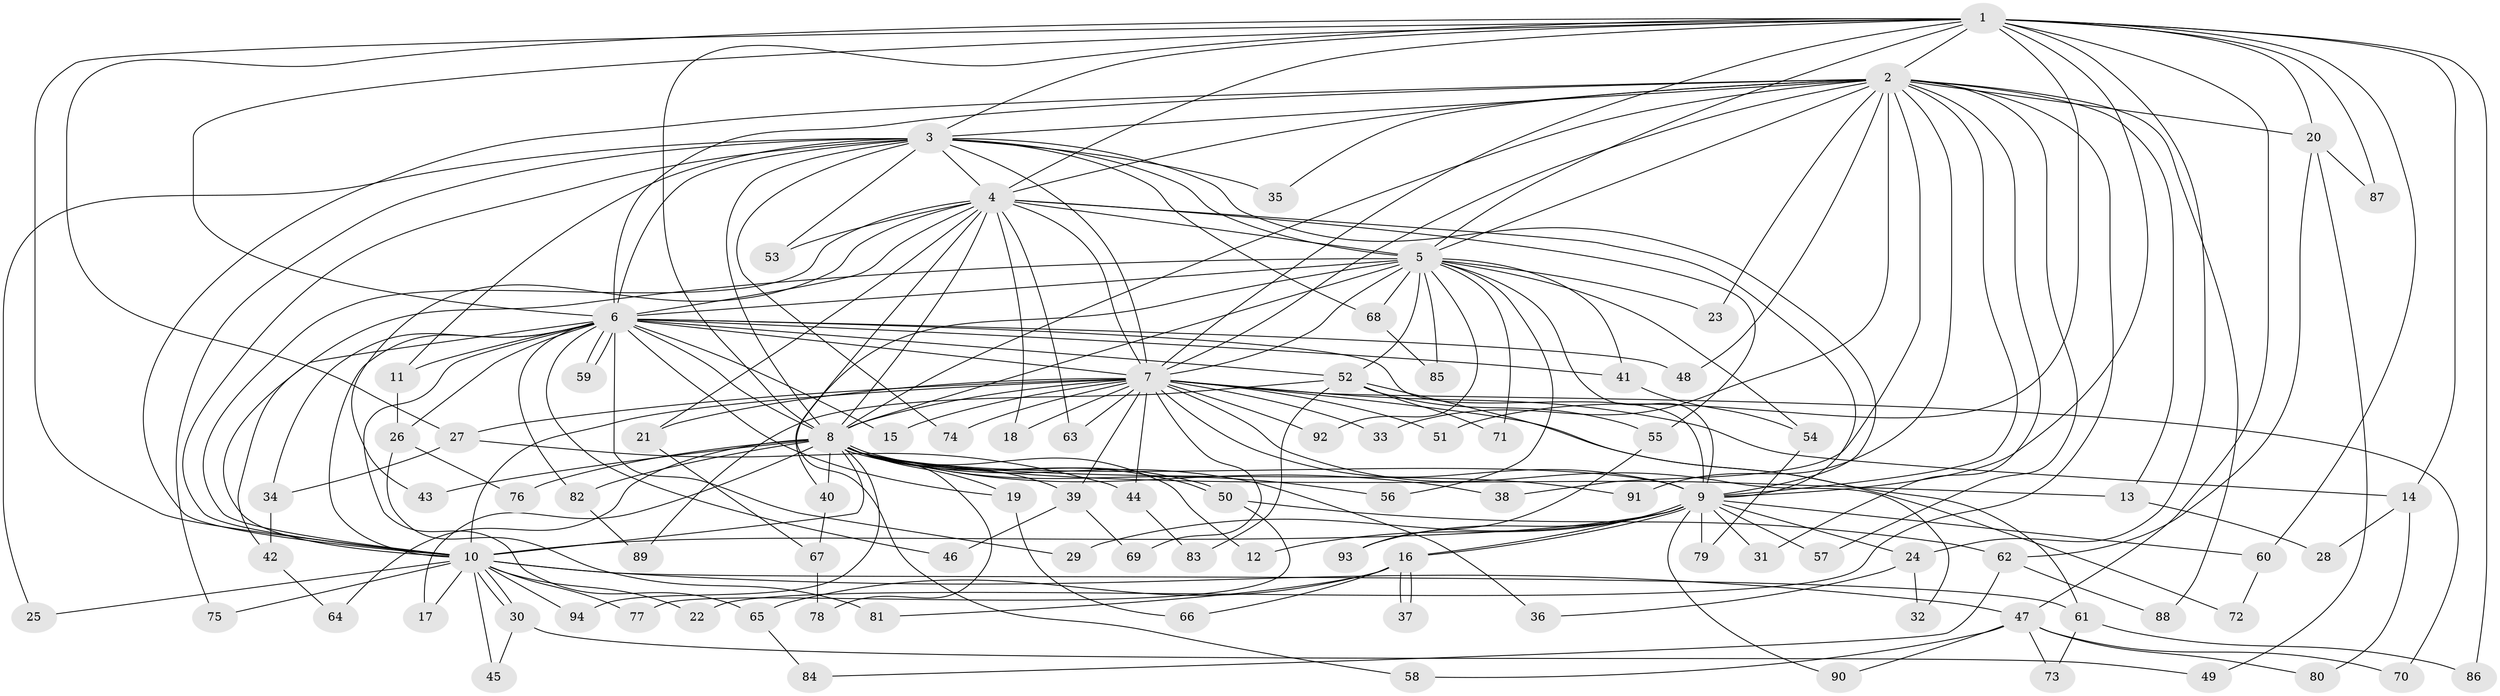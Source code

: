 // coarse degree distribution, {14: 0.02127659574468085, 16: 0.06382978723404255, 10: 0.02127659574468085, 13: 0.02127659574468085, 21: 0.02127659574468085, 19: 0.02127659574468085, 15: 0.02127659574468085, 2: 0.5106382978723404, 3: 0.14893617021276595, 4: 0.06382978723404255, 7: 0.02127659574468085, 5: 0.0425531914893617, 6: 0.02127659574468085}
// Generated by graph-tools (version 1.1) at 2025/17/03/04/25 18:17:50]
// undirected, 94 vertices, 213 edges
graph export_dot {
graph [start="1"]
  node [color=gray90,style=filled];
  1;
  2;
  3;
  4;
  5;
  6;
  7;
  8;
  9;
  10;
  11;
  12;
  13;
  14;
  15;
  16;
  17;
  18;
  19;
  20;
  21;
  22;
  23;
  24;
  25;
  26;
  27;
  28;
  29;
  30;
  31;
  32;
  33;
  34;
  35;
  36;
  37;
  38;
  39;
  40;
  41;
  42;
  43;
  44;
  45;
  46;
  47;
  48;
  49;
  50;
  51;
  52;
  53;
  54;
  55;
  56;
  57;
  58;
  59;
  60;
  61;
  62;
  63;
  64;
  65;
  66;
  67;
  68;
  69;
  70;
  71;
  72;
  73;
  74;
  75;
  76;
  77;
  78;
  79;
  80;
  81;
  82;
  83;
  84;
  85;
  86;
  87;
  88;
  89;
  90;
  91;
  92;
  93;
  94;
  1 -- 2;
  1 -- 3;
  1 -- 4;
  1 -- 5;
  1 -- 6;
  1 -- 7;
  1 -- 8;
  1 -- 9;
  1 -- 10;
  1 -- 14;
  1 -- 20;
  1 -- 24;
  1 -- 27;
  1 -- 47;
  1 -- 51;
  1 -- 60;
  1 -- 86;
  1 -- 87;
  2 -- 3;
  2 -- 4;
  2 -- 5;
  2 -- 6;
  2 -- 7;
  2 -- 8;
  2 -- 9;
  2 -- 10;
  2 -- 13;
  2 -- 20;
  2 -- 22;
  2 -- 23;
  2 -- 31;
  2 -- 33;
  2 -- 35;
  2 -- 38;
  2 -- 48;
  2 -- 57;
  2 -- 88;
  2 -- 91;
  3 -- 4;
  3 -- 5;
  3 -- 6;
  3 -- 7;
  3 -- 8;
  3 -- 9;
  3 -- 10;
  3 -- 11;
  3 -- 25;
  3 -- 35;
  3 -- 53;
  3 -- 68;
  3 -- 74;
  3 -- 75;
  4 -- 5;
  4 -- 6;
  4 -- 7;
  4 -- 8;
  4 -- 9;
  4 -- 10;
  4 -- 18;
  4 -- 21;
  4 -- 43;
  4 -- 53;
  4 -- 55;
  4 -- 58;
  4 -- 63;
  5 -- 6;
  5 -- 7;
  5 -- 8;
  5 -- 9;
  5 -- 10;
  5 -- 23;
  5 -- 40;
  5 -- 41;
  5 -- 52;
  5 -- 54;
  5 -- 56;
  5 -- 68;
  5 -- 71;
  5 -- 85;
  5 -- 92;
  6 -- 7;
  6 -- 8;
  6 -- 9;
  6 -- 10;
  6 -- 11;
  6 -- 15;
  6 -- 19;
  6 -- 26;
  6 -- 29;
  6 -- 34;
  6 -- 41;
  6 -- 42;
  6 -- 46;
  6 -- 48;
  6 -- 52;
  6 -- 59;
  6 -- 59;
  6 -- 65;
  6 -- 82;
  7 -- 8;
  7 -- 9;
  7 -- 10;
  7 -- 14;
  7 -- 15;
  7 -- 18;
  7 -- 21;
  7 -- 27;
  7 -- 32;
  7 -- 33;
  7 -- 39;
  7 -- 44;
  7 -- 51;
  7 -- 61;
  7 -- 63;
  7 -- 69;
  7 -- 70;
  7 -- 74;
  7 -- 92;
  8 -- 9;
  8 -- 10;
  8 -- 12;
  8 -- 13;
  8 -- 17;
  8 -- 19;
  8 -- 36;
  8 -- 38;
  8 -- 39;
  8 -- 40;
  8 -- 43;
  8 -- 50;
  8 -- 50;
  8 -- 56;
  8 -- 64;
  8 -- 76;
  8 -- 78;
  8 -- 82;
  8 -- 91;
  8 -- 94;
  9 -- 10;
  9 -- 12;
  9 -- 16;
  9 -- 16;
  9 -- 24;
  9 -- 29;
  9 -- 31;
  9 -- 57;
  9 -- 60;
  9 -- 79;
  9 -- 90;
  9 -- 93;
  10 -- 17;
  10 -- 22;
  10 -- 25;
  10 -- 30;
  10 -- 30;
  10 -- 45;
  10 -- 47;
  10 -- 61;
  10 -- 75;
  10 -- 77;
  10 -- 94;
  11 -- 26;
  13 -- 28;
  14 -- 28;
  14 -- 80;
  16 -- 37;
  16 -- 37;
  16 -- 65;
  16 -- 66;
  16 -- 81;
  19 -- 66;
  20 -- 49;
  20 -- 62;
  20 -- 87;
  21 -- 67;
  24 -- 32;
  24 -- 36;
  26 -- 76;
  26 -- 81;
  27 -- 34;
  27 -- 44;
  30 -- 45;
  30 -- 49;
  34 -- 42;
  39 -- 46;
  39 -- 69;
  40 -- 67;
  41 -- 54;
  42 -- 64;
  44 -- 83;
  47 -- 58;
  47 -- 70;
  47 -- 73;
  47 -- 80;
  47 -- 90;
  50 -- 62;
  50 -- 77;
  52 -- 55;
  52 -- 71;
  52 -- 72;
  52 -- 83;
  52 -- 89;
  54 -- 79;
  55 -- 93;
  60 -- 72;
  61 -- 73;
  61 -- 86;
  62 -- 84;
  62 -- 88;
  65 -- 84;
  67 -- 78;
  68 -- 85;
  82 -- 89;
}
